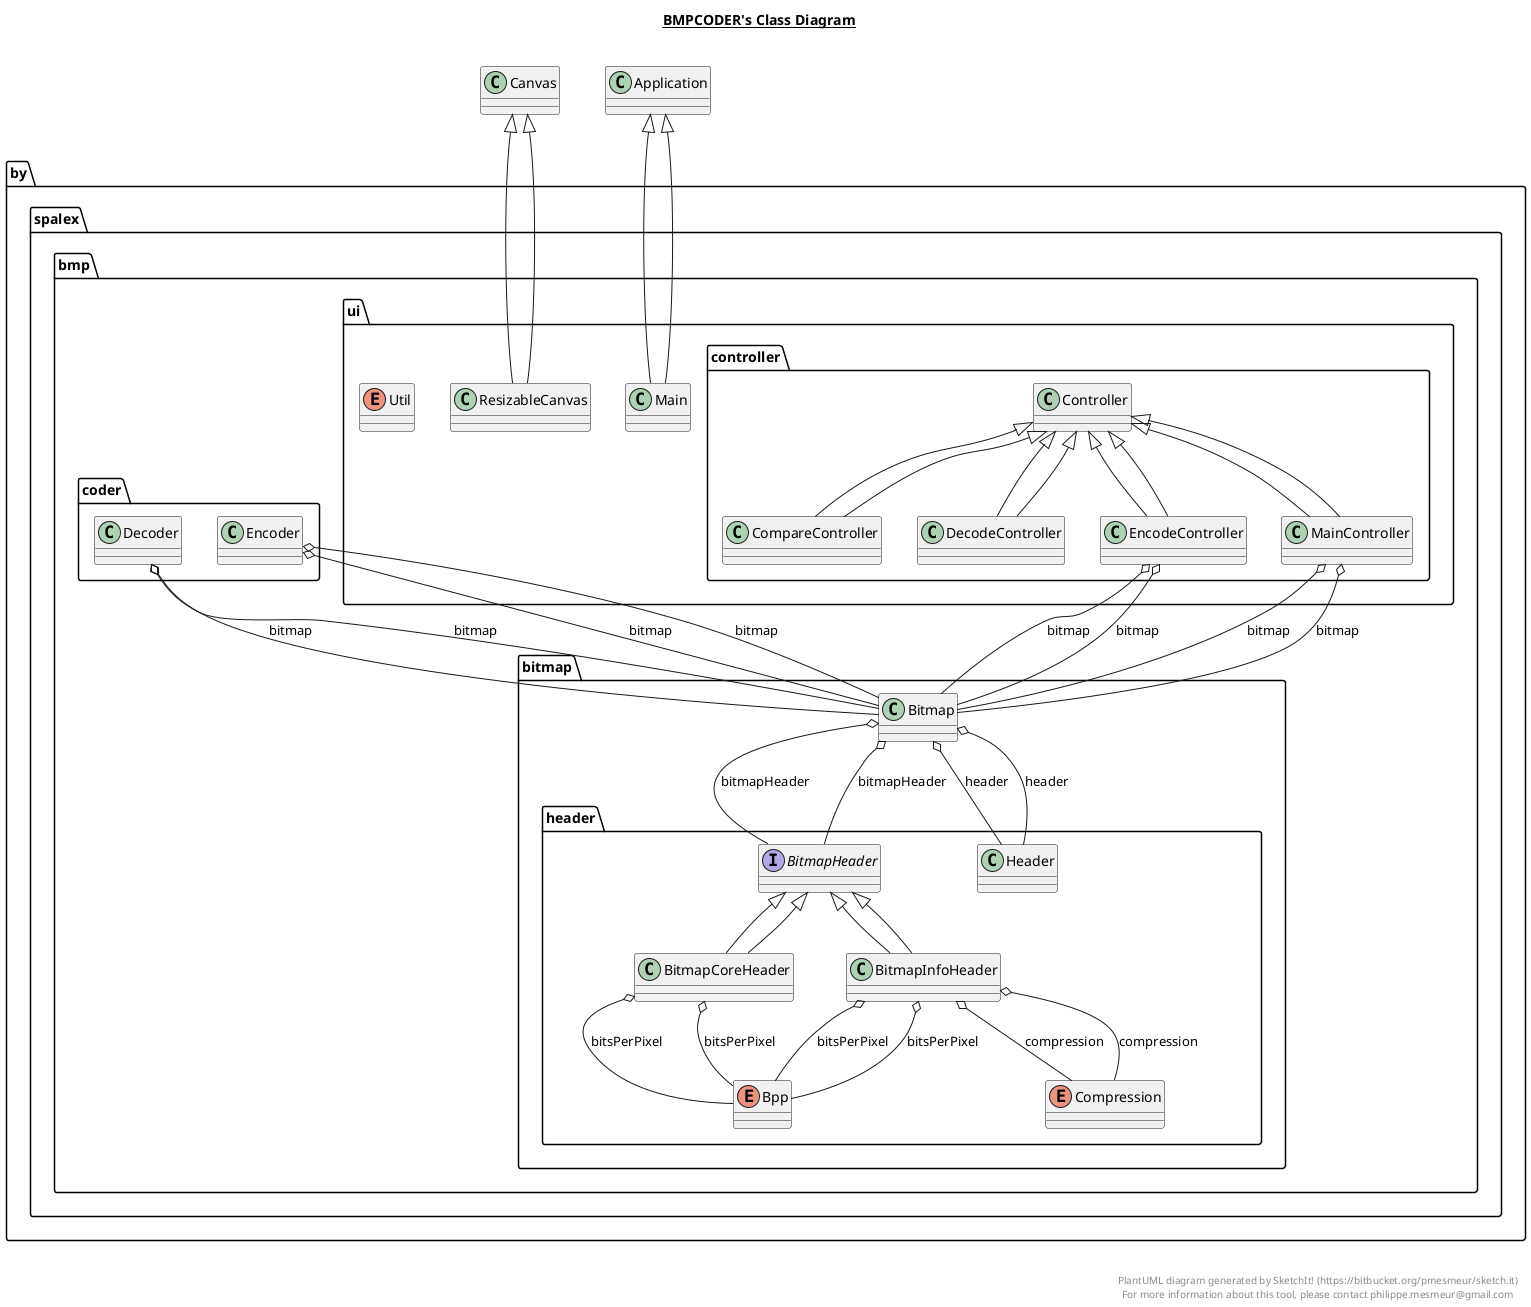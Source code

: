 @startuml

title __BMPCODER's Class Diagram__\n

  package by.spalex.bmp.bitmap {
    class Bitmap {
    }
  }
  

  package by.spalex.bmp.bitmap {
    class Bitmap {
    }
  }
  

  package by.spalex.bmp.bitmap {
    package by.spalex.bmp.bitmap.header {
      class BitmapCoreHeader {
      }
    }
  }
  

  package by.spalex.bmp.bitmap {
    package by.spalex.bmp.bitmap.header {
      class BitmapCoreHeader {
      }
    }
  }
  

  package by.spalex.bmp.bitmap {
    package by.spalex.bmp.bitmap.header {
      interface BitmapHeader {
      }
    }
  }
  

  package by.spalex.bmp.bitmap {
    package by.spalex.bmp.bitmap.header {
      interface BitmapHeader {
      }
    }
  }
  

  package by.spalex.bmp.bitmap {
    package by.spalex.bmp.bitmap.header {
      class BitmapInfoHeader {
      }
    }
  }
  

  package by.spalex.bmp.bitmap {
    package by.spalex.bmp.bitmap.header {
      class BitmapInfoHeader {
      }
    }
  }
  

  package by.spalex.bmp.bitmap {
    package by.spalex.bmp.bitmap.header {
      enum Bpp {
      }
    }
  }
  

  package by.spalex.bmp.bitmap {
    package by.spalex.bmp.bitmap.header {
      enum Bpp {
      }
    }
  }
  

  package by.spalex.bmp.ui {
    package by.spalex.bmp.ui.controller {
      class CompareController {
      }
    }
  }
  

  package by.spalex.bmp.ui {
    package by.spalex.bmp.ui.controller {
      class CompareController {
      }
    }
  }
  

  package by.spalex.bmp.bitmap {
    package by.spalex.bmp.bitmap.header {
      enum Compression {
      }
    }
  }
  

  package by.spalex.bmp.bitmap {
    package by.spalex.bmp.bitmap.header {
      enum Compression {
      }
    }
  }
  

  package by.spalex.bmp.ui {
    package by.spalex.bmp.ui.controller {
      class Controller {
      }
    }
  }
  

  package by.spalex.bmp.ui {
    package by.spalex.bmp.ui.controller {
      class Controller {
      }
    }
  }
  

  package by.spalex.bmp.ui {
    package by.spalex.bmp.ui.controller {
      class DecodeController {
      }
    }
  }
  

  package by.spalex.bmp.ui {
    package by.spalex.bmp.ui.controller {
      class DecodeController {
      }
    }
  }
  

  package by.spalex.bmp.coder {
    class Decoder {
    }
  }
  

  package by.spalex.bmp.coder {
    class Decoder {
    }
  }
  

  package by.spalex.bmp.ui {
    package by.spalex.bmp.ui.controller {
      class EncodeController {
      }
    }
  }
  

  package by.spalex.bmp.ui {
    package by.spalex.bmp.ui.controller {
      class EncodeController {
      }
    }
  }
  

  package by.spalex.bmp.coder {
    class Encoder {
    }
  }
  

  package by.spalex.bmp.coder {
    class Encoder {
    }
  }
  

  package by.spalex.bmp.bitmap {
    package by.spalex.bmp.bitmap.header {
      class Header {
      }
    }
  }
  

  package by.spalex.bmp.bitmap {
    package by.spalex.bmp.bitmap.header {
      class Header {
      }
    }
  }
  

  package by.spalex.bmp.ui {
    class Main {
    }
  }
  

  package by.spalex.bmp.ui {
    class Main {
    }
  }
  

  package by.spalex.bmp.ui {
    package by.spalex.bmp.ui.controller {
      class MainController {
      }
    }
  }
  

  package by.spalex.bmp.ui {
    package by.spalex.bmp.ui.controller {
      class MainController {
      }
    }
  }
  

  package by.spalex.bmp.ui {
    class ResizableCanvas {
    }
  }
  

  package by.spalex.bmp.ui {
    class ResizableCanvas {
    }
  }
  

  package by.spalex.bmp.ui {
    enum Util {
    }
  }
  

  package by.spalex.bmp.ui {
    enum Util {
    }
  }
  

  Bitmap o-- Header : header
  Bitmap o-- BitmapHeader : bitmapHeader
  Bitmap o-- Header : header
  Bitmap o-- BitmapHeader : bitmapHeader
  BitmapCoreHeader -up-|> BitmapHeader
  BitmapCoreHeader o-- Bpp : bitsPerPixel
  BitmapCoreHeader -up-|> BitmapHeader
  BitmapCoreHeader o-- Bpp : bitsPerPixel
  BitmapInfoHeader -up-|> BitmapHeader
  BitmapInfoHeader o-- Bpp : bitsPerPixel
  BitmapInfoHeader o-- Compression : compression
  BitmapInfoHeader -up-|> BitmapHeader
  BitmapInfoHeader o-- Bpp : bitsPerPixel
  BitmapInfoHeader o-- Compression : compression
  CompareController -up-|> Controller
  CompareController -up-|> Controller
  DecodeController -up-|> Controller
  DecodeController -up-|> Controller
  Decoder o-- Bitmap : bitmap
  Decoder o-- Bitmap : bitmap
  EncodeController -up-|> Controller
  EncodeController o-- Bitmap : bitmap
  EncodeController -up-|> Controller
  EncodeController o-- Bitmap : bitmap
  Encoder o-- Bitmap : bitmap
  Encoder o-- Bitmap : bitmap
  Main -up-|> Application
  Main -up-|> Application
  MainController -up-|> Controller
  MainController o-- Bitmap : bitmap
  MainController -up-|> Controller
  MainController o-- Bitmap : bitmap
  ResizableCanvas -up-|> Canvas
  ResizableCanvas -up-|> Canvas


right footer


PlantUML diagram generated by SketchIt! (https://bitbucket.org/pmesmeur/sketch.it)
For more information about this tool, please contact philippe.mesmeur@gmail.com
endfooter

@enduml
